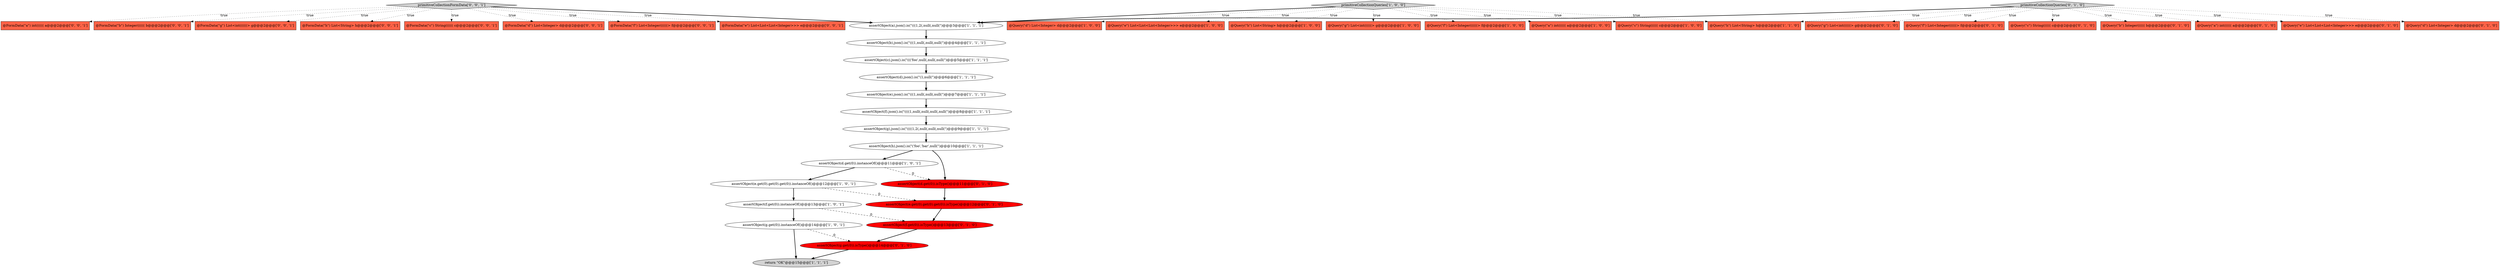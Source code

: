 digraph {
17 [style = filled, label = "assertObject(d).json().is(\"(1,null(\")@@@6@@@['1', '1', '1']", fillcolor = white, shape = ellipse image = "AAA0AAABBB1BBB"];
16 [style = filled, label = "assertObject(e).json().is(\"(((1,null(,null(,null(\")@@@7@@@['1', '1', '1']", fillcolor = white, shape = ellipse image = "AAA0AAABBB1BBB"];
0 [style = filled, label = "@Query(\"d\") List<Integer> d@@@2@@@['1', '0', '0']", fillcolor = tomato, shape = box image = "AAA0AAABBB1BBB"];
27 [style = filled, label = "@Query(\"g\") List<int((((((> g@@@2@@@['0', '1', '0']", fillcolor = tomato, shape = box image = "AAA0AAABBB2BBB"];
40 [style = filled, label = "primitiveCollectionFormData['0', '0', '1']", fillcolor = lightgray, shape = diamond image = "AAA0AAABBB3BBB"];
1 [style = filled, label = "assertObject(h).json().is(\"('foo','bar',null(\")@@@10@@@['1', '1', '1']", fillcolor = white, shape = ellipse image = "AAA0AAABBB1BBB"];
31 [style = filled, label = "@Query(\"f\") List<Integer((((((> f@@@2@@@['0', '1', '0']", fillcolor = tomato, shape = box image = "AAA0AAABBB2BBB"];
18 [style = filled, label = "assertObject(f).json().is(\"((((1,null(,null(,null(,null(\")@@@8@@@['1', '1', '1']", fillcolor = white, shape = ellipse image = "AAA0AAABBB1BBB"];
22 [style = filled, label = "assertObject(d.get(0)).isType()@@@11@@@['0', '1', '0']", fillcolor = red, shape = ellipse image = "AAA1AAABBB2BBB"];
34 [style = filled, label = "@FormData(\"g\") List<int((((((> g@@@2@@@['0', '0', '1']", fillcolor = tomato, shape = box image = "AAA0AAABBB3BBB"];
9 [style = filled, label = "assertObject(c).json().is(\"((('foo',null(,null(,null(\")@@@5@@@['1', '1', '1']", fillcolor = white, shape = ellipse image = "AAA0AAABBB1BBB"];
42 [style = filled, label = "@FormData(\"h\") List<String> h@@@2@@@['0', '0', '1']", fillcolor = tomato, shape = box image = "AAA0AAABBB3BBB"];
37 [style = filled, label = "@FormData(\"c\") String(((((( c@@@2@@@['0', '0', '1']", fillcolor = tomato, shape = box image = "AAA0AAABBB3BBB"];
23 [style = filled, label = "assertObject(f.get(0)).isType()@@@13@@@['0', '1', '0']", fillcolor = red, shape = ellipse image = "AAA1AAABBB2BBB"];
25 [style = filled, label = "@Query(\"c\") String(((((( c@@@2@@@['0', '1', '0']", fillcolor = tomato, shape = box image = "AAA0AAABBB2BBB"];
11 [style = filled, label = "assertObject(b).json().is(\"(((1,null(,null(,null(\")@@@4@@@['1', '1', '1']", fillcolor = white, shape = ellipse image = "AAA0AAABBB1BBB"];
36 [style = filled, label = "@FormData(\"d\") List<Integer> d@@@2@@@['0', '0', '1']", fillcolor = tomato, shape = box image = "AAA0AAABBB3BBB"];
24 [style = filled, label = "@Query(\"b\") Integer(((((( b@@@2@@@['0', '1', '0']", fillcolor = tomato, shape = box image = "AAA0AAABBB2BBB"];
12 [style = filled, label = "@Query(\"e\") List<List<List<Integer>>> e@@@2@@@['1', '0', '0']", fillcolor = tomato, shape = box image = "AAA0AAABBB1BBB"];
2 [style = filled, label = "assertObject(e.get(0).get(0).get(0)).instanceOf()@@@12@@@['1', '0', '1']", fillcolor = white, shape = ellipse image = "AAA0AAABBB1BBB"];
19 [style = filled, label = "assertObject(f.get(0)).instanceOf()@@@13@@@['1', '0', '1']", fillcolor = white, shape = ellipse image = "AAA0AAABBB1BBB"];
28 [style = filled, label = "@Query(\"a\") int(((((( a@@@2@@@['0', '1', '0']", fillcolor = tomato, shape = box image = "AAA0AAABBB2BBB"];
8 [style = filled, label = "@Query(\"h\") List<String> h@@@2@@@['1', '0', '0']", fillcolor = tomato, shape = box image = "AAA0AAABBB1BBB"];
5 [style = filled, label = "assertObject(g.get(0)).instanceOf()@@@14@@@['1', '0', '1']", fillcolor = white, shape = ellipse image = "AAA0AAABBB1BBB"];
15 [style = filled, label = "assertObject(g).json().is(\"((((1,2(,null(,null(,null(\")@@@9@@@['1', '1', '1']", fillcolor = white, shape = ellipse image = "AAA0AAABBB1BBB"];
4 [style = filled, label = "@Query(\"g\") List<int((((((> g@@@2@@@['1', '0', '0']", fillcolor = tomato, shape = box image = "AAA0AAABBB1BBB"];
6 [style = filled, label = "return \"OK\"@@@15@@@['1', '1', '1']", fillcolor = lightgray, shape = ellipse image = "AAA0AAABBB1BBB"];
26 [style = filled, label = "@Query(\"e\") List<List<List<Integer>>> e@@@2@@@['0', '1', '0']", fillcolor = tomato, shape = box image = "AAA0AAABBB2BBB"];
39 [style = filled, label = "@FormData(\"f\") List<Integer((((((> f@@@2@@@['0', '0', '1']", fillcolor = tomato, shape = box image = "AAA0AAABBB3BBB"];
20 [style = filled, label = "@Query(\"f\") List<Integer((((((> f@@@2@@@['1', '0', '0']", fillcolor = tomato, shape = box image = "AAA0AAABBB1BBB"];
7 [style = filled, label = "@Query(\"a\") int(((((( a@@@2@@@['1', '0', '0']", fillcolor = tomato, shape = box image = "AAA0AAABBB1BBB"];
14 [style = filled, label = "primitiveCollectionQueries['1', '0', '0']", fillcolor = lightgray, shape = diamond image = "AAA0AAABBB1BBB"];
21 [style = filled, label = "@Query(\"h\") List<String> h@@@2@@@['1', '1', '0']", fillcolor = tomato, shape = box image = "AAA0AAABBB1BBB"];
30 [style = filled, label = "primitiveCollectionQueries['0', '1', '0']", fillcolor = lightgray, shape = diamond image = "AAA0AAABBB2BBB"];
10 [style = filled, label = "assertObject(d.get(0)).instanceOf()@@@11@@@['1', '0', '1']", fillcolor = white, shape = ellipse image = "AAA0AAABBB1BBB"];
35 [style = filled, label = "@FormData(\"e\") List<List<List<Integer>>> e@@@2@@@['0', '0', '1']", fillcolor = tomato, shape = box image = "AAA0AAABBB3BBB"];
3 [style = filled, label = "@Query(\"c\") String(((((( c@@@2@@@['1', '0', '0']", fillcolor = tomato, shape = box image = "AAA0AAABBB1BBB"];
29 [style = filled, label = "@Query(\"d\") List<Integer> d@@@2@@@['0', '1', '0']", fillcolor = tomato, shape = box image = "AAA0AAABBB2BBB"];
33 [style = filled, label = "assertObject(e.get(0).get(0).get(0)).isType()@@@12@@@['0', '1', '0']", fillcolor = red, shape = ellipse image = "AAA1AAABBB2BBB"];
32 [style = filled, label = "assertObject(g.get(0)).isType()@@@14@@@['0', '1', '0']", fillcolor = red, shape = ellipse image = "AAA1AAABBB2BBB"];
38 [style = filled, label = "@FormData(\"a\") int(((((( a@@@2@@@['0', '0', '1']", fillcolor = tomato, shape = box image = "AAA0AAABBB3BBB"];
41 [style = filled, label = "@FormData(\"b\") Integer(((((( b@@@2@@@['0', '0', '1']", fillcolor = tomato, shape = box image = "AAA0AAABBB3BBB"];
13 [style = filled, label = "assertObject(a).json().is(\"(((1,2(,null(,null(\")@@@3@@@['1', '1', '1']", fillcolor = white, shape = ellipse image = "AAA0AAABBB1BBB"];
40->34 [style = dotted, label="true"];
40->39 [style = dotted, label="true"];
22->33 [style = bold, label=""];
16->18 [style = bold, label=""];
2->19 [style = bold, label=""];
30->13 [style = bold, label=""];
14->12 [style = dotted, label="true"];
30->24 [style = dotted, label="true"];
14->0 [style = dotted, label="true"];
30->27 [style = dotted, label="true"];
18->15 [style = bold, label=""];
23->32 [style = bold, label=""];
9->17 [style = bold, label=""];
40->38 [style = dotted, label="true"];
30->26 [style = dotted, label="true"];
10->22 [style = dashed, label="0"];
40->36 [style = dotted, label="true"];
11->9 [style = bold, label=""];
40->13 [style = bold, label=""];
30->21 [style = dotted, label="true"];
13->11 [style = bold, label=""];
40->37 [style = dotted, label="true"];
32->6 [style = bold, label=""];
40->42 [style = dotted, label="true"];
40->35 [style = dotted, label="true"];
1->22 [style = bold, label=""];
33->23 [style = bold, label=""];
14->20 [style = dotted, label="true"];
19->5 [style = bold, label=""];
5->32 [style = dashed, label="0"];
30->29 [style = dotted, label="true"];
14->21 [style = dotted, label="true"];
30->31 [style = dotted, label="true"];
5->6 [style = bold, label=""];
30->25 [style = dotted, label="true"];
19->23 [style = dashed, label="0"];
14->7 [style = dotted, label="true"];
14->8 [style = dotted, label="true"];
14->3 [style = dotted, label="true"];
10->2 [style = bold, label=""];
2->33 [style = dashed, label="0"];
14->13 [style = bold, label=""];
14->4 [style = dotted, label="true"];
30->28 [style = dotted, label="true"];
1->10 [style = bold, label=""];
17->16 [style = bold, label=""];
40->41 [style = dotted, label="true"];
15->1 [style = bold, label=""];
}
